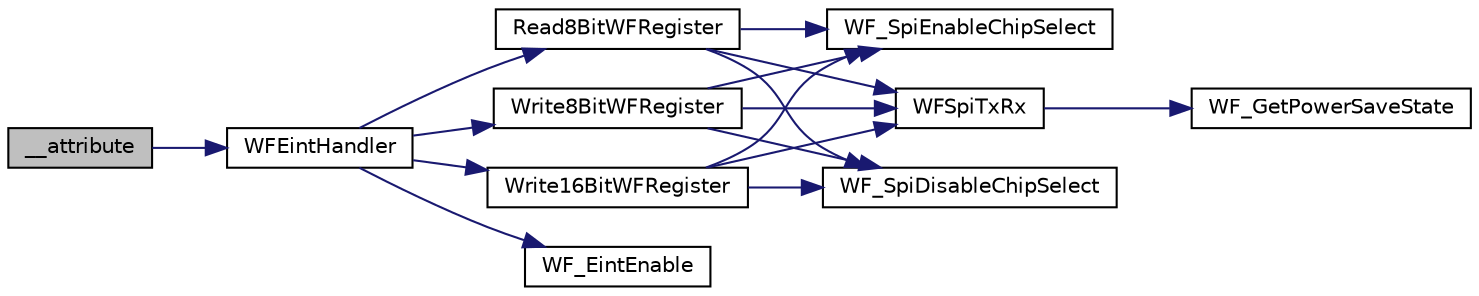 digraph "__attribute"
{
  edge [fontname="Helvetica",fontsize="10",labelfontname="Helvetica",labelfontsize="10"];
  node [fontname="Helvetica",fontsize="10",shape=record];
  rankdir="LR";
  Node1 [label="__attribute",height=0.2,width=0.4,color="black", fillcolor="grey75", style="filled", fontcolor="black"];
  Node1 -> Node2 [color="midnightblue",fontsize="10",style="solid"];
  Node2 [label="WFEintHandler",height=0.2,width=0.4,color="black", fillcolor="white", style="filled",URL="$_w_f_api_8h.html#a595ec5f432cb300205eda02e2664d586"];
  Node2 -> Node3 [color="midnightblue",fontsize="10",style="solid"];
  Node3 [label="Read8BitWFRegister",height=0.2,width=0.4,color="black", fillcolor="white", style="filled",URL="$_w_f_driver_com_8c.html#a2950b0ad81e544cbd631ff0747d888ec"];
  Node3 -> Node4 [color="midnightblue",fontsize="10",style="solid"];
  Node4 [label="WF_SpiEnableChipSelect",height=0.2,width=0.4,color="black", fillcolor="white", style="filled",URL="$_w_f_api_8h.html#a1f1b1119ed9e20714f157839719b4cde"];
  Node3 -> Node5 [color="midnightblue",fontsize="10",style="solid"];
  Node5 [label="WFSpiTxRx",height=0.2,width=0.4,color="black", fillcolor="white", style="filled",URL="$_w_f_api_8h.html#a13ee53f9ee6c6aab4c3f560cf5885be3"];
  Node5 -> Node6 [color="midnightblue",fontsize="10",style="solid"];
  Node6 [label="WF_GetPowerSaveState",height=0.2,width=0.4,color="black", fillcolor="white", style="filled",URL="$_w_f_api_8h.html#a5c5b158b586d1db3a4fcea8e3584c8a1"];
  Node3 -> Node7 [color="midnightblue",fontsize="10",style="solid"];
  Node7 [label="WF_SpiDisableChipSelect",height=0.2,width=0.4,color="black", fillcolor="white", style="filled",URL="$_w_f_api_8h.html#a929764e866cb01ed18a2a1aa94e6ccb6"];
  Node2 -> Node8 [color="midnightblue",fontsize="10",style="solid"];
  Node8 [label="Write8BitWFRegister",height=0.2,width=0.4,color="black", fillcolor="white", style="filled",URL="$_w_f_driver_com_8c.html#a223ca877db70b65e6ca4ab27c78b13d5"];
  Node8 -> Node4 [color="midnightblue",fontsize="10",style="solid"];
  Node8 -> Node5 [color="midnightblue",fontsize="10",style="solid"];
  Node8 -> Node7 [color="midnightblue",fontsize="10",style="solid"];
  Node2 -> Node9 [color="midnightblue",fontsize="10",style="solid"];
  Node9 [label="WF_EintEnable",height=0.2,width=0.4,color="black", fillcolor="white", style="filled",URL="$_w_f_api_8h.html#a939bc519999b13755ac6af4911d8fffb"];
  Node2 -> Node10 [color="midnightblue",fontsize="10",style="solid"];
  Node10 [label="Write16BitWFRegister",height=0.2,width=0.4,color="black", fillcolor="white", style="filled",URL="$_w_f_driver_com__24_g_8c.html#a914c1bea2233e373d5f6180b0be32b03"];
  Node10 -> Node4 [color="midnightblue",fontsize="10",style="solid"];
  Node10 -> Node5 [color="midnightblue",fontsize="10",style="solid"];
  Node10 -> Node7 [color="midnightblue",fontsize="10",style="solid"];
}
